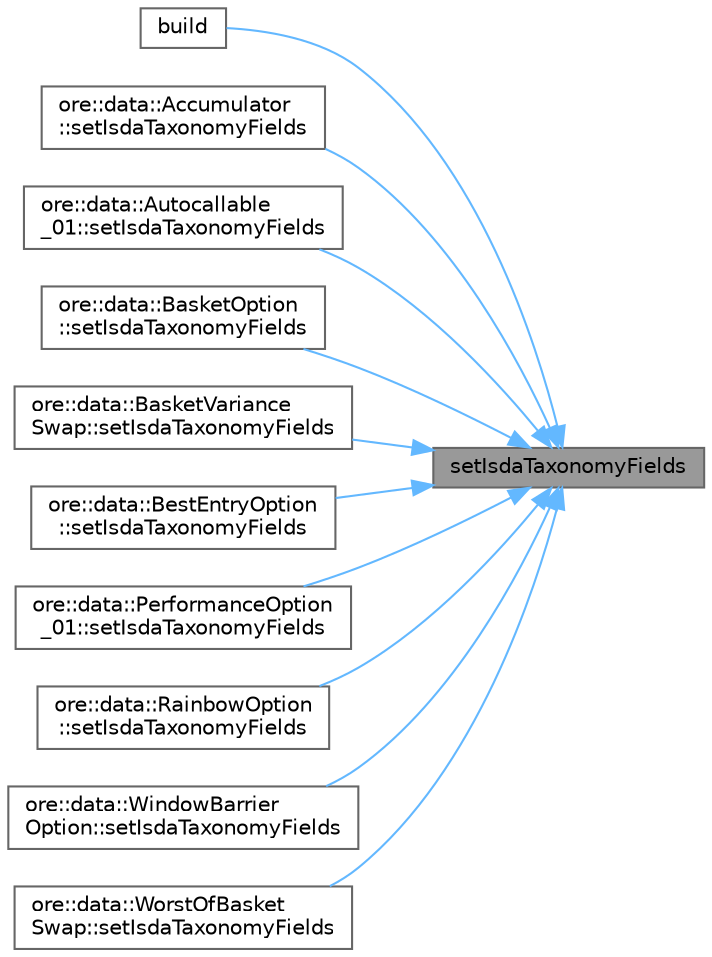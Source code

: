 digraph "setIsdaTaxonomyFields"
{
 // INTERACTIVE_SVG=YES
 // LATEX_PDF_SIZE
  bgcolor="transparent";
  edge [fontname=Helvetica,fontsize=10,labelfontname=Helvetica,labelfontsize=10];
  node [fontname=Helvetica,fontsize=10,shape=box,height=0.2,width=0.4];
  rankdir="RL";
  Node1 [label="setIsdaTaxonomyFields",height=0.2,width=0.4,color="gray40", fillcolor="grey60", style="filled", fontcolor="black",tooltip=" "];
  Node1 -> Node2 [dir="back",color="steelblue1",style="solid"];
  Node2 [label="build",height=0.2,width=0.4,color="grey40", fillcolor="white", style="filled",URL="$classore_1_1data_1_1_scripted_trade.html#a828e71af6d5fd00b8e73414732885b83",tooltip=" "];
  Node1 -> Node3 [dir="back",color="steelblue1",style="solid"];
  Node3 [label="ore::data::Accumulator\l::setIsdaTaxonomyFields",height=0.2,width=0.4,color="grey40", fillcolor="white", style="filled",URL="$classore_1_1data_1_1_accumulator.html#a2dd9978bc1a99ad8e4655a1516e342b6",tooltip=" "];
  Node1 -> Node4 [dir="back",color="steelblue1",style="solid"];
  Node4 [label="ore::data::Autocallable\l_01::setIsdaTaxonomyFields",height=0.2,width=0.4,color="grey40", fillcolor="white", style="filled",URL="$classore_1_1data_1_1_autocallable__01.html#a2dd9978bc1a99ad8e4655a1516e342b6",tooltip=" "];
  Node1 -> Node5 [dir="back",color="steelblue1",style="solid"];
  Node5 [label="ore::data::BasketOption\l::setIsdaTaxonomyFields",height=0.2,width=0.4,color="grey40", fillcolor="white", style="filled",URL="$classore_1_1data_1_1_basket_option.html#a2dd9978bc1a99ad8e4655a1516e342b6",tooltip=" "];
  Node1 -> Node6 [dir="back",color="steelblue1",style="solid"];
  Node6 [label="ore::data::BasketVariance\lSwap::setIsdaTaxonomyFields",height=0.2,width=0.4,color="grey40", fillcolor="white", style="filled",URL="$classore_1_1data_1_1_basket_variance_swap.html#a2dd9978bc1a99ad8e4655a1516e342b6",tooltip=" "];
  Node1 -> Node7 [dir="back",color="steelblue1",style="solid"];
  Node7 [label="ore::data::BestEntryOption\l::setIsdaTaxonomyFields",height=0.2,width=0.4,color="grey40", fillcolor="white", style="filled",URL="$classore_1_1data_1_1_best_entry_option.html#a2dd9978bc1a99ad8e4655a1516e342b6",tooltip=" "];
  Node1 -> Node8 [dir="back",color="steelblue1",style="solid"];
  Node8 [label="ore::data::PerformanceOption\l_01::setIsdaTaxonomyFields",height=0.2,width=0.4,color="grey40", fillcolor="white", style="filled",URL="$classore_1_1data_1_1_performance_option__01.html#a2dd9978bc1a99ad8e4655a1516e342b6",tooltip=" "];
  Node1 -> Node9 [dir="back",color="steelblue1",style="solid"];
  Node9 [label="ore::data::RainbowOption\l::setIsdaTaxonomyFields",height=0.2,width=0.4,color="grey40", fillcolor="white", style="filled",URL="$classore_1_1data_1_1_rainbow_option.html#a2dd9978bc1a99ad8e4655a1516e342b6",tooltip=" "];
  Node1 -> Node10 [dir="back",color="steelblue1",style="solid"];
  Node10 [label="ore::data::WindowBarrier\lOption::setIsdaTaxonomyFields",height=0.2,width=0.4,color="grey40", fillcolor="white", style="filled",URL="$classore_1_1data_1_1_window_barrier_option.html#a2dd9978bc1a99ad8e4655a1516e342b6",tooltip=" "];
  Node1 -> Node11 [dir="back",color="steelblue1",style="solid"];
  Node11 [label="ore::data::WorstOfBasket\lSwap::setIsdaTaxonomyFields",height=0.2,width=0.4,color="grey40", fillcolor="white", style="filled",URL="$classore_1_1data_1_1_worst_of_basket_swap.html#a2dd9978bc1a99ad8e4655a1516e342b6",tooltip=" "];
}
